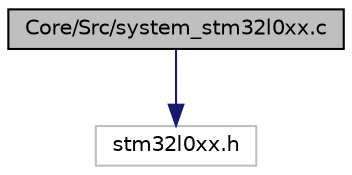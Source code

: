 digraph "Core/Src/system_stm32l0xx.c"
{
 // LATEX_PDF_SIZE
  edge [fontname="Helvetica",fontsize="10",labelfontname="Helvetica",labelfontsize="10"];
  node [fontname="Helvetica",fontsize="10",shape=record];
  Node1 [label="Core/Src/system_stm32l0xx.c",height=0.2,width=0.4,color="black", fillcolor="grey75", style="filled", fontcolor="black",tooltip="CMSIS Cortex-M0+ Device Peripheral Access Layer System Source File."];
  Node1 -> Node2 [color="midnightblue",fontsize="10",style="solid",fontname="Helvetica"];
  Node2 [label="stm32l0xx.h",height=0.2,width=0.4,color="grey75", fillcolor="white", style="filled",tooltip=" "];
}

